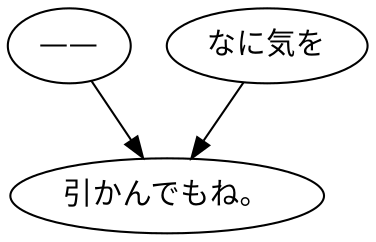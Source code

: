 digraph graph2446 {
	node0 [label="——"];
	node1 [label="なに気を"];
	node2 [label="引かんでもね。"];
	node0 -> node2;
	node1 -> node2;
}

